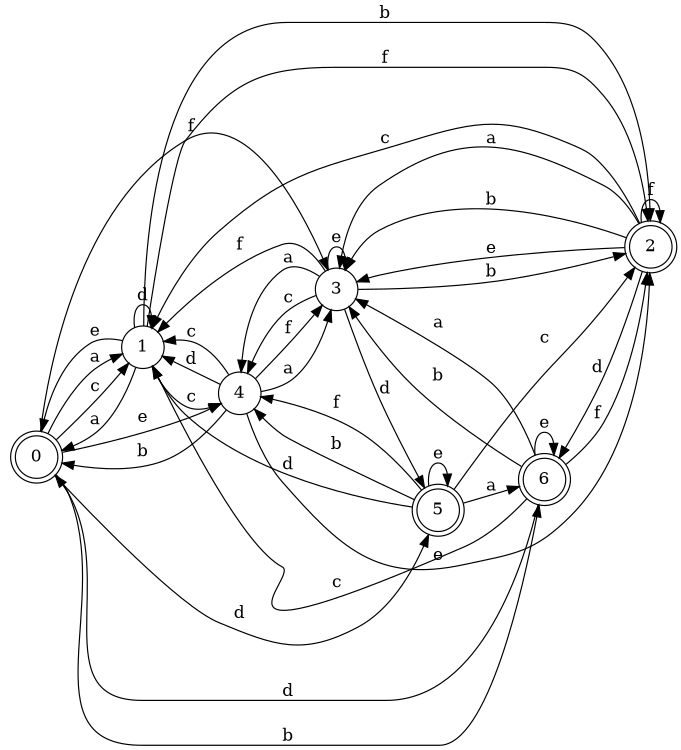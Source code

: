 digraph n6_5 {
__start0 [label="" shape="none"];

rankdir=LR;
size="8,5";

s0 [style="rounded,filled", color="black", fillcolor="white" shape="doublecircle", label="0"];
s1 [style="filled", color="black", fillcolor="white" shape="circle", label="1"];
s2 [style="rounded,filled", color="black", fillcolor="white" shape="doublecircle", label="2"];
s3 [style="filled", color="black", fillcolor="white" shape="circle", label="3"];
s4 [style="filled", color="black", fillcolor="white" shape="circle", label="4"];
s5 [style="rounded,filled", color="black", fillcolor="white" shape="doublecircle", label="5"];
s6 [style="rounded,filled", color="black", fillcolor="white" shape="doublecircle", label="6"];
s0 -> s1 [label="a"];
s0 -> s6 [label="b"];
s0 -> s1 [label="c"];
s0 -> s5 [label="d"];
s0 -> s4 [label="e"];
s0 -> s3 [label="f"];
s1 -> s0 [label="a"];
s1 -> s2 [label="b"];
s1 -> s4 [label="c"];
s1 -> s1 [label="d"];
s1 -> s0 [label="e"];
s1 -> s2 [label="f"];
s2 -> s3 [label="a"];
s2 -> s3 [label="b"];
s2 -> s1 [label="c"];
s2 -> s6 [label="d"];
s2 -> s3 [label="e"];
s2 -> s2 [label="f"];
s3 -> s4 [label="a"];
s3 -> s2 [label="b"];
s3 -> s4 [label="c"];
s3 -> s5 [label="d"];
s3 -> s3 [label="e"];
s3 -> s1 [label="f"];
s4 -> s3 [label="a"];
s4 -> s0 [label="b"];
s4 -> s1 [label="c"];
s4 -> s1 [label="d"];
s4 -> s2 [label="e"];
s4 -> s3 [label="f"];
s5 -> s6 [label="a"];
s5 -> s4 [label="b"];
s5 -> s2 [label="c"];
s5 -> s1 [label="d"];
s5 -> s5 [label="e"];
s5 -> s4 [label="f"];
s6 -> s3 [label="a"];
s6 -> s3 [label="b"];
s6 -> s1 [label="c"];
s6 -> s0 [label="d"];
s6 -> s6 [label="e"];
s6 -> s2 [label="f"];

}